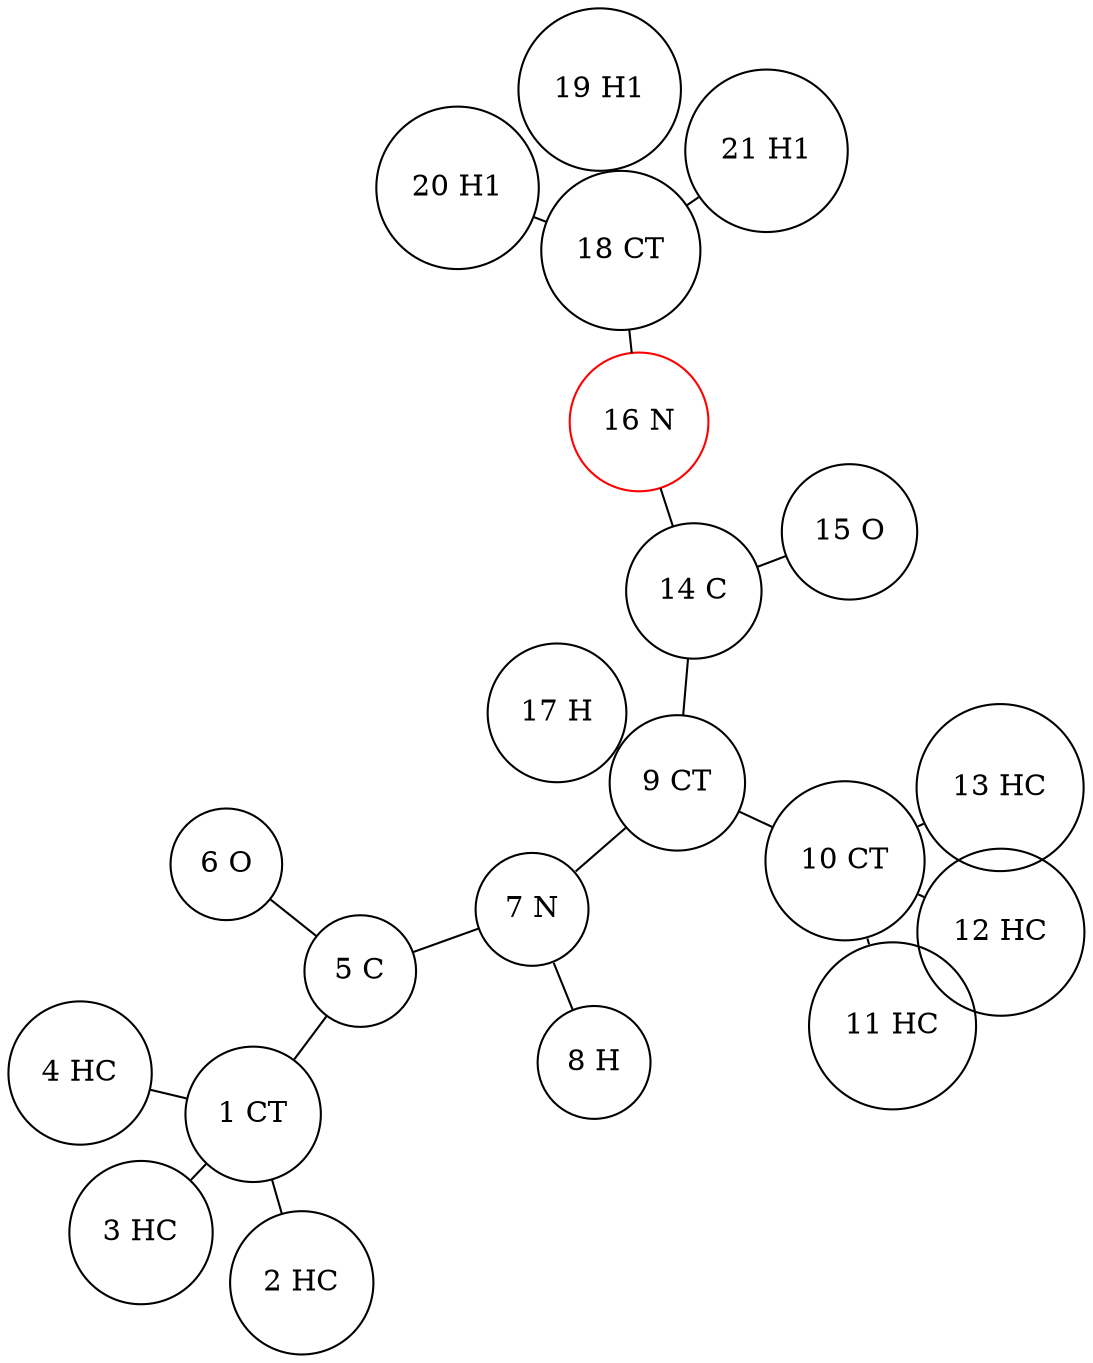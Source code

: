 
        graph G {
          layout=neato
          overlap=true
          node [shape="circle"]
    "1 CT"  -- "2 HC" ;
"1 CT"  -- "3 HC" ;
"1 CT"  -- "4 HC" ;
"1 CT"  -- "5 C" ;
"5 C"  -- "6 O" ;
"5 C"  -- "7 N" ;
"7 N"  -- "8 H" ;
"7 N"  -- "9 CT" ;
"9 CT"  -- "10 CT" ;
"9 CT"  -- "14 C" ;
"10 CT"  -- "11 HC" ;
"10 CT"  -- "12 HC" ;
"10 CT"  -- "13 HC" ;
"14 C"  -- "15 O" ;
"14 C"  -- "16 N" ;
"16 N"  [color="red"]
"16 N"  -- "18 CT" ;
"16 N"  [color="red"]
"18 CT"  -- "19 H1" ;
"18 CT"  -- "20 H1" ;
"18 CT"  -- "21 H1" ;
"9 CT"  -- "17 H" ;
        }
    